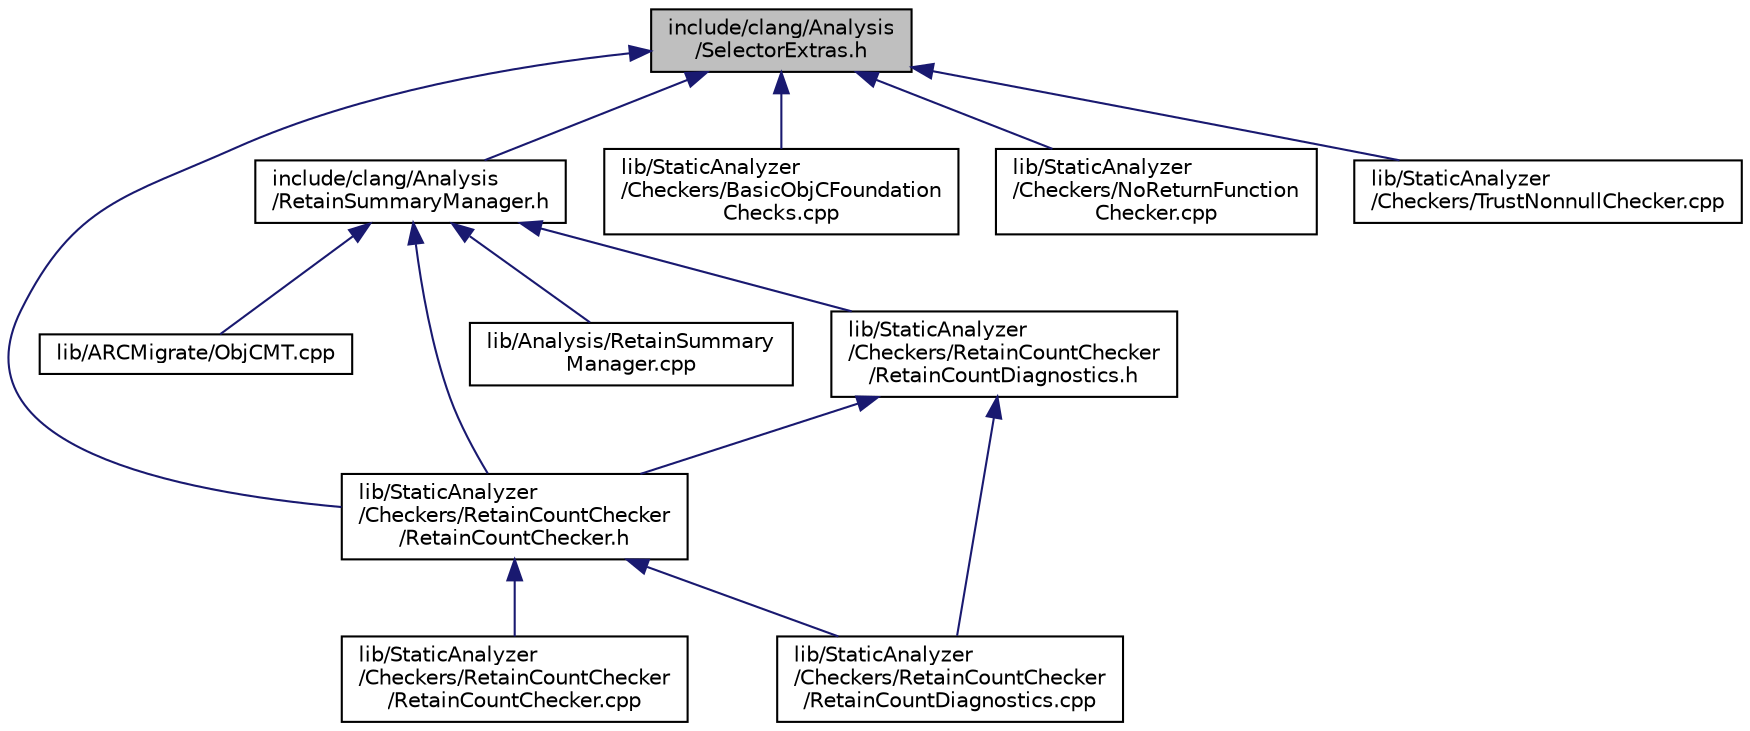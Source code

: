 digraph "include/clang/Analysis/SelectorExtras.h"
{
 // LATEX_PDF_SIZE
  bgcolor="transparent";
  edge [fontname="Helvetica",fontsize="10",labelfontname="Helvetica",labelfontsize="10"];
  node [fontname="Helvetica",fontsize="10",shape=record];
  Node1 [label="include/clang/Analysis\l/SelectorExtras.h",height=0.2,width=0.4,color="black", fillcolor="grey75", style="filled", fontcolor="black",tooltip=" "];
  Node1 -> Node2 [dir="back",color="midnightblue",fontsize="10",style="solid",fontname="Helvetica"];
  Node2 [label="include/clang/Analysis\l/RetainSummaryManager.h",height=0.2,width=0.4,color="black",URL="$RetainSummaryManager_8h.html",tooltip=" "];
  Node2 -> Node3 [dir="back",color="midnightblue",fontsize="10",style="solid",fontname="Helvetica"];
  Node3 [label="lib/Analysis/RetainSummary\lManager.cpp",height=0.2,width=0.4,color="black",URL="$RetainSummaryManager_8cpp.html",tooltip=" "];
  Node2 -> Node4 [dir="back",color="midnightblue",fontsize="10",style="solid",fontname="Helvetica"];
  Node4 [label="lib/ARCMigrate/ObjCMT.cpp",height=0.2,width=0.4,color="black",URL="$ObjCMT_8cpp.html",tooltip=" "];
  Node2 -> Node5 [dir="back",color="midnightblue",fontsize="10",style="solid",fontname="Helvetica"];
  Node5 [label="lib/StaticAnalyzer\l/Checkers/RetainCountChecker\l/RetainCountDiagnostics.h",height=0.2,width=0.4,color="black",URL="$RetainCountDiagnostics_8h.html",tooltip=" "];
  Node5 -> Node6 [dir="back",color="midnightblue",fontsize="10",style="solid",fontname="Helvetica"];
  Node6 [label="lib/StaticAnalyzer\l/Checkers/RetainCountChecker\l/RetainCountChecker.h",height=0.2,width=0.4,color="black",URL="$RetainCountChecker_8h.html",tooltip=" "];
  Node6 -> Node7 [dir="back",color="midnightblue",fontsize="10",style="solid",fontname="Helvetica"];
  Node7 [label="lib/StaticAnalyzer\l/Checkers/RetainCountChecker\l/RetainCountChecker.cpp",height=0.2,width=0.4,color="black",URL="$RetainCountChecker_8cpp.html",tooltip=" "];
  Node6 -> Node8 [dir="back",color="midnightblue",fontsize="10",style="solid",fontname="Helvetica"];
  Node8 [label="lib/StaticAnalyzer\l/Checkers/RetainCountChecker\l/RetainCountDiagnostics.cpp",height=0.2,width=0.4,color="black",URL="$RetainCountDiagnostics_8cpp.html",tooltip=" "];
  Node5 -> Node8 [dir="back",color="midnightblue",fontsize="10",style="solid",fontname="Helvetica"];
  Node2 -> Node6 [dir="back",color="midnightblue",fontsize="10",style="solid",fontname="Helvetica"];
  Node1 -> Node9 [dir="back",color="midnightblue",fontsize="10",style="solid",fontname="Helvetica"];
  Node9 [label="lib/StaticAnalyzer\l/Checkers/BasicObjCFoundation\lChecks.cpp",height=0.2,width=0.4,color="black",URL="$BasicObjCFoundationChecks_8cpp.html",tooltip=" "];
  Node1 -> Node10 [dir="back",color="midnightblue",fontsize="10",style="solid",fontname="Helvetica"];
  Node10 [label="lib/StaticAnalyzer\l/Checkers/NoReturnFunction\lChecker.cpp",height=0.2,width=0.4,color="black",URL="$NoReturnFunctionChecker_8cpp.html",tooltip=" "];
  Node1 -> Node6 [dir="back",color="midnightblue",fontsize="10",style="solid",fontname="Helvetica"];
  Node1 -> Node11 [dir="back",color="midnightblue",fontsize="10",style="solid",fontname="Helvetica"];
  Node11 [label="lib/StaticAnalyzer\l/Checkers/TrustNonnullChecker.cpp",height=0.2,width=0.4,color="black",URL="$TrustNonnullChecker_8cpp.html",tooltip=" "];
}
